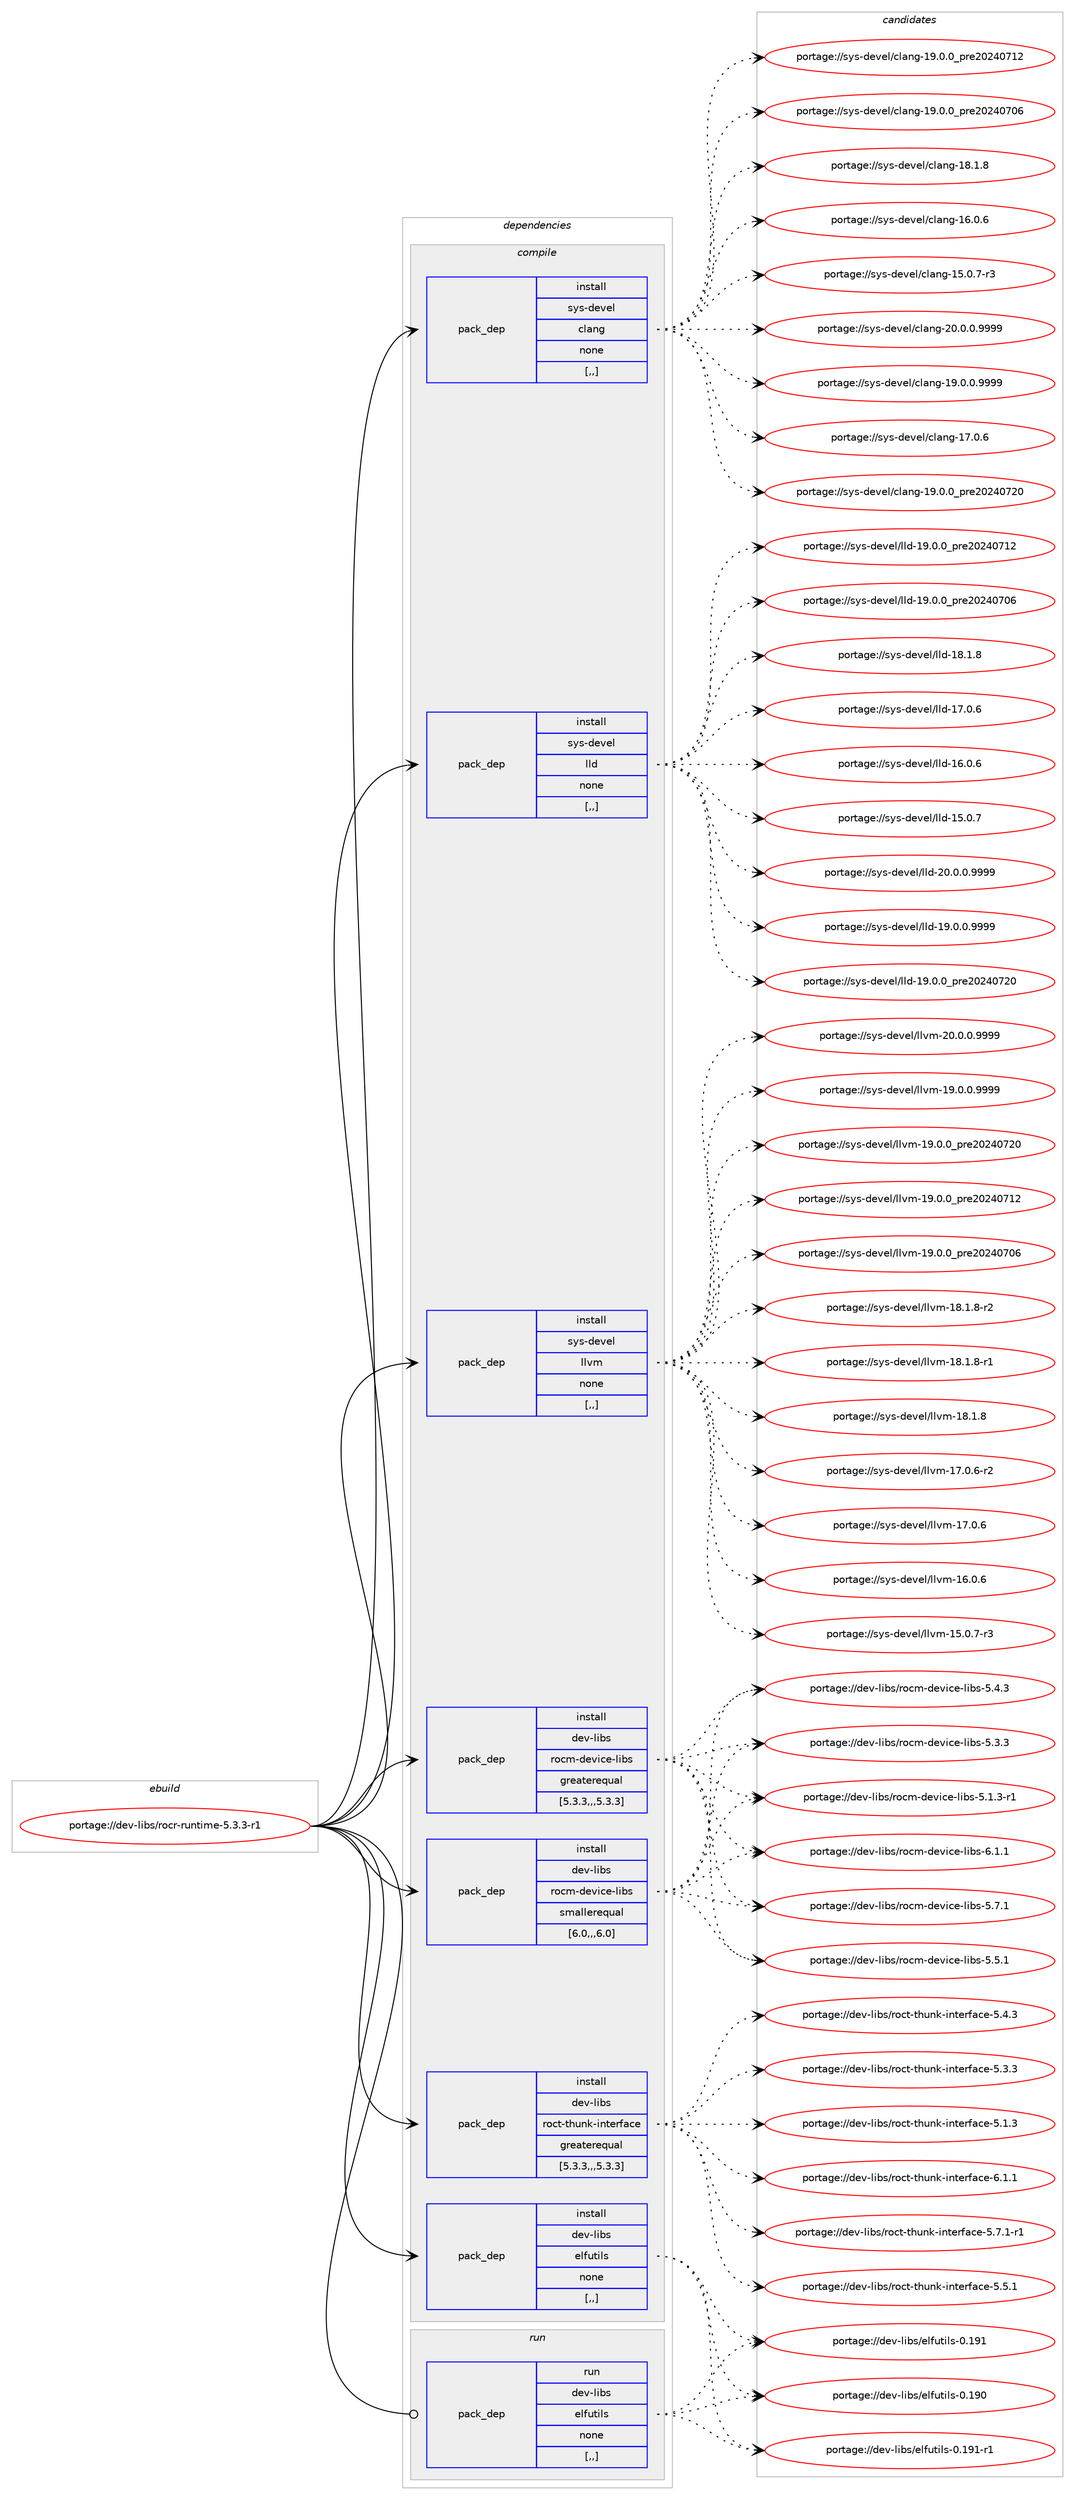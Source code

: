 digraph prolog {

# *************
# Graph options
# *************

newrank=true;
concentrate=true;
compound=true;
graph [rankdir=LR,fontname=Helvetica,fontsize=10,ranksep=1.5];#, ranksep=2.5, nodesep=0.2];
edge  [arrowhead=vee];
node  [fontname=Helvetica,fontsize=10];

# **********
# The ebuild
# **********

subgraph cluster_leftcol {
color=gray;
label=<<i>ebuild</i>>;
id [label="portage://dev-libs/rocr-runtime-5.3.3-r1", color=red, width=4, href="../dev-libs/rocr-runtime-5.3.3-r1.svg"];
}

# ****************
# The dependencies
# ****************

subgraph cluster_midcol {
color=gray;
label=<<i>dependencies</i>>;
subgraph cluster_compile {
fillcolor="#eeeeee";
style=filled;
label=<<i>compile</i>>;
subgraph pack84771 {
dependency114249 [label=<<TABLE BORDER="0" CELLBORDER="1" CELLSPACING="0" CELLPADDING="4" WIDTH="220"><TR><TD ROWSPAN="6" CELLPADDING="30">pack_dep</TD></TR><TR><TD WIDTH="110">install</TD></TR><TR><TD>dev-libs</TD></TR><TR><TD>elfutils</TD></TR><TR><TD>none</TD></TR><TR><TD>[,,]</TD></TR></TABLE>>, shape=none, color=blue];
}
id:e -> dependency114249:w [weight=20,style="solid",arrowhead="vee"];
subgraph pack84772 {
dependency114250 [label=<<TABLE BORDER="0" CELLBORDER="1" CELLSPACING="0" CELLPADDING="4" WIDTH="220"><TR><TD ROWSPAN="6" CELLPADDING="30">pack_dep</TD></TR><TR><TD WIDTH="110">install</TD></TR><TR><TD>dev-libs</TD></TR><TR><TD>rocm-device-libs</TD></TR><TR><TD>greaterequal</TD></TR><TR><TD>[5.3.3,,,5.3.3]</TD></TR></TABLE>>, shape=none, color=blue];
}
id:e -> dependency114250:w [weight=20,style="solid",arrowhead="vee"];
subgraph pack84773 {
dependency114251 [label=<<TABLE BORDER="0" CELLBORDER="1" CELLSPACING="0" CELLPADDING="4" WIDTH="220"><TR><TD ROWSPAN="6" CELLPADDING="30">pack_dep</TD></TR><TR><TD WIDTH="110">install</TD></TR><TR><TD>dev-libs</TD></TR><TR><TD>rocm-device-libs</TD></TR><TR><TD>smallerequal</TD></TR><TR><TD>[6.0,,,6.0]</TD></TR></TABLE>>, shape=none, color=blue];
}
id:e -> dependency114251:w [weight=20,style="solid",arrowhead="vee"];
subgraph pack84774 {
dependency114252 [label=<<TABLE BORDER="0" CELLBORDER="1" CELLSPACING="0" CELLPADDING="4" WIDTH="220"><TR><TD ROWSPAN="6" CELLPADDING="30">pack_dep</TD></TR><TR><TD WIDTH="110">install</TD></TR><TR><TD>dev-libs</TD></TR><TR><TD>roct-thunk-interface</TD></TR><TR><TD>greaterequal</TD></TR><TR><TD>[5.3.3,,,5.3.3]</TD></TR></TABLE>>, shape=none, color=blue];
}
id:e -> dependency114252:w [weight=20,style="solid",arrowhead="vee"];
subgraph pack84775 {
dependency114253 [label=<<TABLE BORDER="0" CELLBORDER="1" CELLSPACING="0" CELLPADDING="4" WIDTH="220"><TR><TD ROWSPAN="6" CELLPADDING="30">pack_dep</TD></TR><TR><TD WIDTH="110">install</TD></TR><TR><TD>sys-devel</TD></TR><TR><TD>clang</TD></TR><TR><TD>none</TD></TR><TR><TD>[,,]</TD></TR></TABLE>>, shape=none, color=blue];
}
id:e -> dependency114253:w [weight=20,style="solid",arrowhead="vee"];
subgraph pack84776 {
dependency114254 [label=<<TABLE BORDER="0" CELLBORDER="1" CELLSPACING="0" CELLPADDING="4" WIDTH="220"><TR><TD ROWSPAN="6" CELLPADDING="30">pack_dep</TD></TR><TR><TD WIDTH="110">install</TD></TR><TR><TD>sys-devel</TD></TR><TR><TD>lld</TD></TR><TR><TD>none</TD></TR><TR><TD>[,,]</TD></TR></TABLE>>, shape=none, color=blue];
}
id:e -> dependency114254:w [weight=20,style="solid",arrowhead="vee"];
subgraph pack84777 {
dependency114255 [label=<<TABLE BORDER="0" CELLBORDER="1" CELLSPACING="0" CELLPADDING="4" WIDTH="220"><TR><TD ROWSPAN="6" CELLPADDING="30">pack_dep</TD></TR><TR><TD WIDTH="110">install</TD></TR><TR><TD>sys-devel</TD></TR><TR><TD>llvm</TD></TR><TR><TD>none</TD></TR><TR><TD>[,,]</TD></TR></TABLE>>, shape=none, color=blue];
}
id:e -> dependency114255:w [weight=20,style="solid",arrowhead="vee"];
}
subgraph cluster_compileandrun {
fillcolor="#eeeeee";
style=filled;
label=<<i>compile and run</i>>;
}
subgraph cluster_run {
fillcolor="#eeeeee";
style=filled;
label=<<i>run</i>>;
subgraph pack84778 {
dependency114256 [label=<<TABLE BORDER="0" CELLBORDER="1" CELLSPACING="0" CELLPADDING="4" WIDTH="220"><TR><TD ROWSPAN="6" CELLPADDING="30">pack_dep</TD></TR><TR><TD WIDTH="110">run</TD></TR><TR><TD>dev-libs</TD></TR><TR><TD>elfutils</TD></TR><TR><TD>none</TD></TR><TR><TD>[,,]</TD></TR></TABLE>>, shape=none, color=blue];
}
id:e -> dependency114256:w [weight=20,style="solid",arrowhead="odot"];
}
}

# **************
# The candidates
# **************

subgraph cluster_choices {
rank=same;
color=gray;
label=<<i>candidates</i>>;

subgraph choice84771 {
color=black;
nodesep=1;
choice1001011184510810598115471011081021171161051081154548464957494511449 [label="portage://dev-libs/elfutils-0.191-r1", color=red, width=4,href="../dev-libs/elfutils-0.191-r1.svg"];
choice100101118451081059811547101108102117116105108115454846495749 [label="portage://dev-libs/elfutils-0.191", color=red, width=4,href="../dev-libs/elfutils-0.191.svg"];
choice100101118451081059811547101108102117116105108115454846495748 [label="portage://dev-libs/elfutils-0.190", color=red, width=4,href="../dev-libs/elfutils-0.190.svg"];
dependency114249:e -> choice1001011184510810598115471011081021171161051081154548464957494511449:w [style=dotted,weight="100"];
dependency114249:e -> choice100101118451081059811547101108102117116105108115454846495749:w [style=dotted,weight="100"];
dependency114249:e -> choice100101118451081059811547101108102117116105108115454846495748:w [style=dotted,weight="100"];
}
subgraph choice84772 {
color=black;
nodesep=1;
choice1001011184510810598115471141119910945100101118105991014510810598115455446494649 [label="portage://dev-libs/rocm-device-libs-6.1.1", color=red, width=4,href="../dev-libs/rocm-device-libs-6.1.1.svg"];
choice1001011184510810598115471141119910945100101118105991014510810598115455346554649 [label="portage://dev-libs/rocm-device-libs-5.7.1", color=red, width=4,href="../dev-libs/rocm-device-libs-5.7.1.svg"];
choice1001011184510810598115471141119910945100101118105991014510810598115455346534649 [label="portage://dev-libs/rocm-device-libs-5.5.1", color=red, width=4,href="../dev-libs/rocm-device-libs-5.5.1.svg"];
choice1001011184510810598115471141119910945100101118105991014510810598115455346524651 [label="portage://dev-libs/rocm-device-libs-5.4.3", color=red, width=4,href="../dev-libs/rocm-device-libs-5.4.3.svg"];
choice1001011184510810598115471141119910945100101118105991014510810598115455346514651 [label="portage://dev-libs/rocm-device-libs-5.3.3", color=red, width=4,href="../dev-libs/rocm-device-libs-5.3.3.svg"];
choice10010111845108105981154711411199109451001011181059910145108105981154553464946514511449 [label="portage://dev-libs/rocm-device-libs-5.1.3-r1", color=red, width=4,href="../dev-libs/rocm-device-libs-5.1.3-r1.svg"];
dependency114250:e -> choice1001011184510810598115471141119910945100101118105991014510810598115455446494649:w [style=dotted,weight="100"];
dependency114250:e -> choice1001011184510810598115471141119910945100101118105991014510810598115455346554649:w [style=dotted,weight="100"];
dependency114250:e -> choice1001011184510810598115471141119910945100101118105991014510810598115455346534649:w [style=dotted,weight="100"];
dependency114250:e -> choice1001011184510810598115471141119910945100101118105991014510810598115455346524651:w [style=dotted,weight="100"];
dependency114250:e -> choice1001011184510810598115471141119910945100101118105991014510810598115455346514651:w [style=dotted,weight="100"];
dependency114250:e -> choice10010111845108105981154711411199109451001011181059910145108105981154553464946514511449:w [style=dotted,weight="100"];
}
subgraph choice84773 {
color=black;
nodesep=1;
choice1001011184510810598115471141119910945100101118105991014510810598115455446494649 [label="portage://dev-libs/rocm-device-libs-6.1.1", color=red, width=4,href="../dev-libs/rocm-device-libs-6.1.1.svg"];
choice1001011184510810598115471141119910945100101118105991014510810598115455346554649 [label="portage://dev-libs/rocm-device-libs-5.7.1", color=red, width=4,href="../dev-libs/rocm-device-libs-5.7.1.svg"];
choice1001011184510810598115471141119910945100101118105991014510810598115455346534649 [label="portage://dev-libs/rocm-device-libs-5.5.1", color=red, width=4,href="../dev-libs/rocm-device-libs-5.5.1.svg"];
choice1001011184510810598115471141119910945100101118105991014510810598115455346524651 [label="portage://dev-libs/rocm-device-libs-5.4.3", color=red, width=4,href="../dev-libs/rocm-device-libs-5.4.3.svg"];
choice1001011184510810598115471141119910945100101118105991014510810598115455346514651 [label="portage://dev-libs/rocm-device-libs-5.3.3", color=red, width=4,href="../dev-libs/rocm-device-libs-5.3.3.svg"];
choice10010111845108105981154711411199109451001011181059910145108105981154553464946514511449 [label="portage://dev-libs/rocm-device-libs-5.1.3-r1", color=red, width=4,href="../dev-libs/rocm-device-libs-5.1.3-r1.svg"];
dependency114251:e -> choice1001011184510810598115471141119910945100101118105991014510810598115455446494649:w [style=dotted,weight="100"];
dependency114251:e -> choice1001011184510810598115471141119910945100101118105991014510810598115455346554649:w [style=dotted,weight="100"];
dependency114251:e -> choice1001011184510810598115471141119910945100101118105991014510810598115455346534649:w [style=dotted,weight="100"];
dependency114251:e -> choice1001011184510810598115471141119910945100101118105991014510810598115455346524651:w [style=dotted,weight="100"];
dependency114251:e -> choice1001011184510810598115471141119910945100101118105991014510810598115455346514651:w [style=dotted,weight="100"];
dependency114251:e -> choice10010111845108105981154711411199109451001011181059910145108105981154553464946514511449:w [style=dotted,weight="100"];
}
subgraph choice84774 {
color=black;
nodesep=1;
choice1001011184510810598115471141119911645116104117110107451051101161011141029799101455446494649 [label="portage://dev-libs/roct-thunk-interface-6.1.1", color=red, width=4,href="../dev-libs/roct-thunk-interface-6.1.1.svg"];
choice10010111845108105981154711411199116451161041171101074510511011610111410297991014553465546494511449 [label="portage://dev-libs/roct-thunk-interface-5.7.1-r1", color=red, width=4,href="../dev-libs/roct-thunk-interface-5.7.1-r1.svg"];
choice1001011184510810598115471141119911645116104117110107451051101161011141029799101455346534649 [label="portage://dev-libs/roct-thunk-interface-5.5.1", color=red, width=4,href="../dev-libs/roct-thunk-interface-5.5.1.svg"];
choice1001011184510810598115471141119911645116104117110107451051101161011141029799101455346524651 [label="portage://dev-libs/roct-thunk-interface-5.4.3", color=red, width=4,href="../dev-libs/roct-thunk-interface-5.4.3.svg"];
choice1001011184510810598115471141119911645116104117110107451051101161011141029799101455346514651 [label="portage://dev-libs/roct-thunk-interface-5.3.3", color=red, width=4,href="../dev-libs/roct-thunk-interface-5.3.3.svg"];
choice1001011184510810598115471141119911645116104117110107451051101161011141029799101455346494651 [label="portage://dev-libs/roct-thunk-interface-5.1.3", color=red, width=4,href="../dev-libs/roct-thunk-interface-5.1.3.svg"];
dependency114252:e -> choice1001011184510810598115471141119911645116104117110107451051101161011141029799101455446494649:w [style=dotted,weight="100"];
dependency114252:e -> choice10010111845108105981154711411199116451161041171101074510511011610111410297991014553465546494511449:w [style=dotted,weight="100"];
dependency114252:e -> choice1001011184510810598115471141119911645116104117110107451051101161011141029799101455346534649:w [style=dotted,weight="100"];
dependency114252:e -> choice1001011184510810598115471141119911645116104117110107451051101161011141029799101455346524651:w [style=dotted,weight="100"];
dependency114252:e -> choice1001011184510810598115471141119911645116104117110107451051101161011141029799101455346514651:w [style=dotted,weight="100"];
dependency114252:e -> choice1001011184510810598115471141119911645116104117110107451051101161011141029799101455346494651:w [style=dotted,weight="100"];
}
subgraph choice84775 {
color=black;
nodesep=1;
choice11512111545100101118101108479910897110103455048464846484657575757 [label="portage://sys-devel/clang-20.0.0.9999", color=red, width=4,href="../sys-devel/clang-20.0.0.9999.svg"];
choice11512111545100101118101108479910897110103454957464846484657575757 [label="portage://sys-devel/clang-19.0.0.9999", color=red, width=4,href="../sys-devel/clang-19.0.0.9999.svg"];
choice1151211154510010111810110847991089711010345495746484648951121141015048505248555048 [label="portage://sys-devel/clang-19.0.0_pre20240720", color=red, width=4,href="../sys-devel/clang-19.0.0_pre20240720.svg"];
choice1151211154510010111810110847991089711010345495746484648951121141015048505248554950 [label="portage://sys-devel/clang-19.0.0_pre20240712", color=red, width=4,href="../sys-devel/clang-19.0.0_pre20240712.svg"];
choice1151211154510010111810110847991089711010345495746484648951121141015048505248554854 [label="portage://sys-devel/clang-19.0.0_pre20240706", color=red, width=4,href="../sys-devel/clang-19.0.0_pre20240706.svg"];
choice1151211154510010111810110847991089711010345495646494656 [label="portage://sys-devel/clang-18.1.8", color=red, width=4,href="../sys-devel/clang-18.1.8.svg"];
choice1151211154510010111810110847991089711010345495546484654 [label="portage://sys-devel/clang-17.0.6", color=red, width=4,href="../sys-devel/clang-17.0.6.svg"];
choice1151211154510010111810110847991089711010345495446484654 [label="portage://sys-devel/clang-16.0.6", color=red, width=4,href="../sys-devel/clang-16.0.6.svg"];
choice11512111545100101118101108479910897110103454953464846554511451 [label="portage://sys-devel/clang-15.0.7-r3", color=red, width=4,href="../sys-devel/clang-15.0.7-r3.svg"];
dependency114253:e -> choice11512111545100101118101108479910897110103455048464846484657575757:w [style=dotted,weight="100"];
dependency114253:e -> choice11512111545100101118101108479910897110103454957464846484657575757:w [style=dotted,weight="100"];
dependency114253:e -> choice1151211154510010111810110847991089711010345495746484648951121141015048505248555048:w [style=dotted,weight="100"];
dependency114253:e -> choice1151211154510010111810110847991089711010345495746484648951121141015048505248554950:w [style=dotted,weight="100"];
dependency114253:e -> choice1151211154510010111810110847991089711010345495746484648951121141015048505248554854:w [style=dotted,weight="100"];
dependency114253:e -> choice1151211154510010111810110847991089711010345495646494656:w [style=dotted,weight="100"];
dependency114253:e -> choice1151211154510010111810110847991089711010345495546484654:w [style=dotted,weight="100"];
dependency114253:e -> choice1151211154510010111810110847991089711010345495446484654:w [style=dotted,weight="100"];
dependency114253:e -> choice11512111545100101118101108479910897110103454953464846554511451:w [style=dotted,weight="100"];
}
subgraph choice84776 {
color=black;
nodesep=1;
choice1151211154510010111810110847108108100455048464846484657575757 [label="portage://sys-devel/lld-20.0.0.9999", color=red, width=4,href="../sys-devel/lld-20.0.0.9999.svg"];
choice1151211154510010111810110847108108100454957464846484657575757 [label="portage://sys-devel/lld-19.0.0.9999", color=red, width=4,href="../sys-devel/lld-19.0.0.9999.svg"];
choice115121115451001011181011084710810810045495746484648951121141015048505248555048 [label="portage://sys-devel/lld-19.0.0_pre20240720", color=red, width=4,href="../sys-devel/lld-19.0.0_pre20240720.svg"];
choice115121115451001011181011084710810810045495746484648951121141015048505248554950 [label="portage://sys-devel/lld-19.0.0_pre20240712", color=red, width=4,href="../sys-devel/lld-19.0.0_pre20240712.svg"];
choice115121115451001011181011084710810810045495746484648951121141015048505248554854 [label="portage://sys-devel/lld-19.0.0_pre20240706", color=red, width=4,href="../sys-devel/lld-19.0.0_pre20240706.svg"];
choice115121115451001011181011084710810810045495646494656 [label="portage://sys-devel/lld-18.1.8", color=red, width=4,href="../sys-devel/lld-18.1.8.svg"];
choice115121115451001011181011084710810810045495546484654 [label="portage://sys-devel/lld-17.0.6", color=red, width=4,href="../sys-devel/lld-17.0.6.svg"];
choice115121115451001011181011084710810810045495446484654 [label="portage://sys-devel/lld-16.0.6", color=red, width=4,href="../sys-devel/lld-16.0.6.svg"];
choice115121115451001011181011084710810810045495346484655 [label="portage://sys-devel/lld-15.0.7", color=red, width=4,href="../sys-devel/lld-15.0.7.svg"];
dependency114254:e -> choice1151211154510010111810110847108108100455048464846484657575757:w [style=dotted,weight="100"];
dependency114254:e -> choice1151211154510010111810110847108108100454957464846484657575757:w [style=dotted,weight="100"];
dependency114254:e -> choice115121115451001011181011084710810810045495746484648951121141015048505248555048:w [style=dotted,weight="100"];
dependency114254:e -> choice115121115451001011181011084710810810045495746484648951121141015048505248554950:w [style=dotted,weight="100"];
dependency114254:e -> choice115121115451001011181011084710810810045495746484648951121141015048505248554854:w [style=dotted,weight="100"];
dependency114254:e -> choice115121115451001011181011084710810810045495646494656:w [style=dotted,weight="100"];
dependency114254:e -> choice115121115451001011181011084710810810045495546484654:w [style=dotted,weight="100"];
dependency114254:e -> choice115121115451001011181011084710810810045495446484654:w [style=dotted,weight="100"];
dependency114254:e -> choice115121115451001011181011084710810810045495346484655:w [style=dotted,weight="100"];
}
subgraph choice84777 {
color=black;
nodesep=1;
choice1151211154510010111810110847108108118109455048464846484657575757 [label="portage://sys-devel/llvm-20.0.0.9999", color=red, width=4,href="../sys-devel/llvm-20.0.0.9999.svg"];
choice1151211154510010111810110847108108118109454957464846484657575757 [label="portage://sys-devel/llvm-19.0.0.9999", color=red, width=4,href="../sys-devel/llvm-19.0.0.9999.svg"];
choice115121115451001011181011084710810811810945495746484648951121141015048505248555048 [label="portage://sys-devel/llvm-19.0.0_pre20240720", color=red, width=4,href="../sys-devel/llvm-19.0.0_pre20240720.svg"];
choice115121115451001011181011084710810811810945495746484648951121141015048505248554950 [label="portage://sys-devel/llvm-19.0.0_pre20240712", color=red, width=4,href="../sys-devel/llvm-19.0.0_pre20240712.svg"];
choice115121115451001011181011084710810811810945495746484648951121141015048505248554854 [label="portage://sys-devel/llvm-19.0.0_pre20240706", color=red, width=4,href="../sys-devel/llvm-19.0.0_pre20240706.svg"];
choice1151211154510010111810110847108108118109454956464946564511450 [label="portage://sys-devel/llvm-18.1.8-r2", color=red, width=4,href="../sys-devel/llvm-18.1.8-r2.svg"];
choice1151211154510010111810110847108108118109454956464946564511449 [label="portage://sys-devel/llvm-18.1.8-r1", color=red, width=4,href="../sys-devel/llvm-18.1.8-r1.svg"];
choice115121115451001011181011084710810811810945495646494656 [label="portage://sys-devel/llvm-18.1.8", color=red, width=4,href="../sys-devel/llvm-18.1.8.svg"];
choice1151211154510010111810110847108108118109454955464846544511450 [label="portage://sys-devel/llvm-17.0.6-r2", color=red, width=4,href="../sys-devel/llvm-17.0.6-r2.svg"];
choice115121115451001011181011084710810811810945495546484654 [label="portage://sys-devel/llvm-17.0.6", color=red, width=4,href="../sys-devel/llvm-17.0.6.svg"];
choice115121115451001011181011084710810811810945495446484654 [label="portage://sys-devel/llvm-16.0.6", color=red, width=4,href="../sys-devel/llvm-16.0.6.svg"];
choice1151211154510010111810110847108108118109454953464846554511451 [label="portage://sys-devel/llvm-15.0.7-r3", color=red, width=4,href="../sys-devel/llvm-15.0.7-r3.svg"];
dependency114255:e -> choice1151211154510010111810110847108108118109455048464846484657575757:w [style=dotted,weight="100"];
dependency114255:e -> choice1151211154510010111810110847108108118109454957464846484657575757:w [style=dotted,weight="100"];
dependency114255:e -> choice115121115451001011181011084710810811810945495746484648951121141015048505248555048:w [style=dotted,weight="100"];
dependency114255:e -> choice115121115451001011181011084710810811810945495746484648951121141015048505248554950:w [style=dotted,weight="100"];
dependency114255:e -> choice115121115451001011181011084710810811810945495746484648951121141015048505248554854:w [style=dotted,weight="100"];
dependency114255:e -> choice1151211154510010111810110847108108118109454956464946564511450:w [style=dotted,weight="100"];
dependency114255:e -> choice1151211154510010111810110847108108118109454956464946564511449:w [style=dotted,weight="100"];
dependency114255:e -> choice115121115451001011181011084710810811810945495646494656:w [style=dotted,weight="100"];
dependency114255:e -> choice1151211154510010111810110847108108118109454955464846544511450:w [style=dotted,weight="100"];
dependency114255:e -> choice115121115451001011181011084710810811810945495546484654:w [style=dotted,weight="100"];
dependency114255:e -> choice115121115451001011181011084710810811810945495446484654:w [style=dotted,weight="100"];
dependency114255:e -> choice1151211154510010111810110847108108118109454953464846554511451:w [style=dotted,weight="100"];
}
subgraph choice84778 {
color=black;
nodesep=1;
choice1001011184510810598115471011081021171161051081154548464957494511449 [label="portage://dev-libs/elfutils-0.191-r1", color=red, width=4,href="../dev-libs/elfutils-0.191-r1.svg"];
choice100101118451081059811547101108102117116105108115454846495749 [label="portage://dev-libs/elfutils-0.191", color=red, width=4,href="../dev-libs/elfutils-0.191.svg"];
choice100101118451081059811547101108102117116105108115454846495748 [label="portage://dev-libs/elfutils-0.190", color=red, width=4,href="../dev-libs/elfutils-0.190.svg"];
dependency114256:e -> choice1001011184510810598115471011081021171161051081154548464957494511449:w [style=dotted,weight="100"];
dependency114256:e -> choice100101118451081059811547101108102117116105108115454846495749:w [style=dotted,weight="100"];
dependency114256:e -> choice100101118451081059811547101108102117116105108115454846495748:w [style=dotted,weight="100"];
}
}

}
